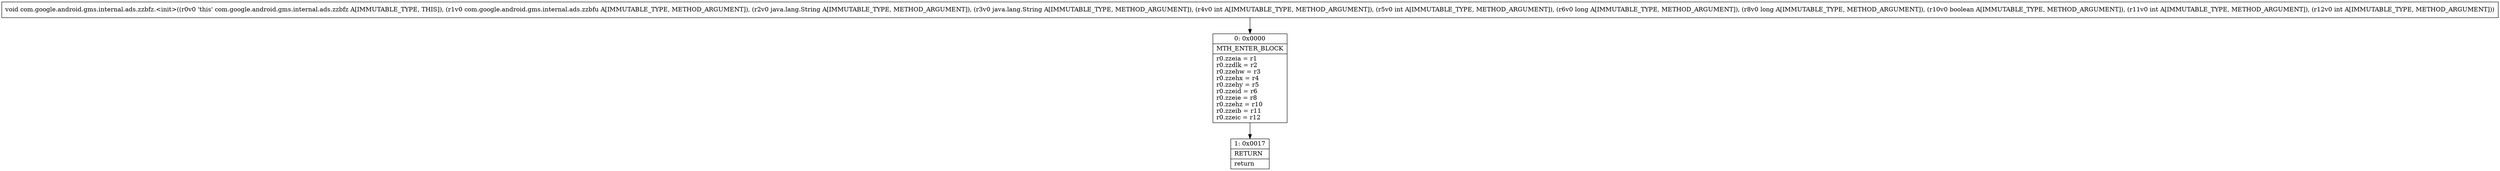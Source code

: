 digraph "CFG forcom.google.android.gms.internal.ads.zzbfz.\<init\>(Lcom\/google\/android\/gms\/internal\/ads\/zzbfu;Ljava\/lang\/String;Ljava\/lang\/String;IIJJZII)V" {
Node_0 [shape=record,label="{0\:\ 0x0000|MTH_ENTER_BLOCK\l|r0.zzeia = r1\lr0.zzdlk = r2\lr0.zzehw = r3\lr0.zzehx = r4\lr0.zzehy = r5\lr0.zzeid = r6\lr0.zzeie = r8\lr0.zzehz = r10\lr0.zzeib = r11\lr0.zzeic = r12\l}"];
Node_1 [shape=record,label="{1\:\ 0x0017|RETURN\l|return\l}"];
MethodNode[shape=record,label="{void com.google.android.gms.internal.ads.zzbfz.\<init\>((r0v0 'this' com.google.android.gms.internal.ads.zzbfz A[IMMUTABLE_TYPE, THIS]), (r1v0 com.google.android.gms.internal.ads.zzbfu A[IMMUTABLE_TYPE, METHOD_ARGUMENT]), (r2v0 java.lang.String A[IMMUTABLE_TYPE, METHOD_ARGUMENT]), (r3v0 java.lang.String A[IMMUTABLE_TYPE, METHOD_ARGUMENT]), (r4v0 int A[IMMUTABLE_TYPE, METHOD_ARGUMENT]), (r5v0 int A[IMMUTABLE_TYPE, METHOD_ARGUMENT]), (r6v0 long A[IMMUTABLE_TYPE, METHOD_ARGUMENT]), (r8v0 long A[IMMUTABLE_TYPE, METHOD_ARGUMENT]), (r10v0 boolean A[IMMUTABLE_TYPE, METHOD_ARGUMENT]), (r11v0 int A[IMMUTABLE_TYPE, METHOD_ARGUMENT]), (r12v0 int A[IMMUTABLE_TYPE, METHOD_ARGUMENT])) }"];
MethodNode -> Node_0;
Node_0 -> Node_1;
}

